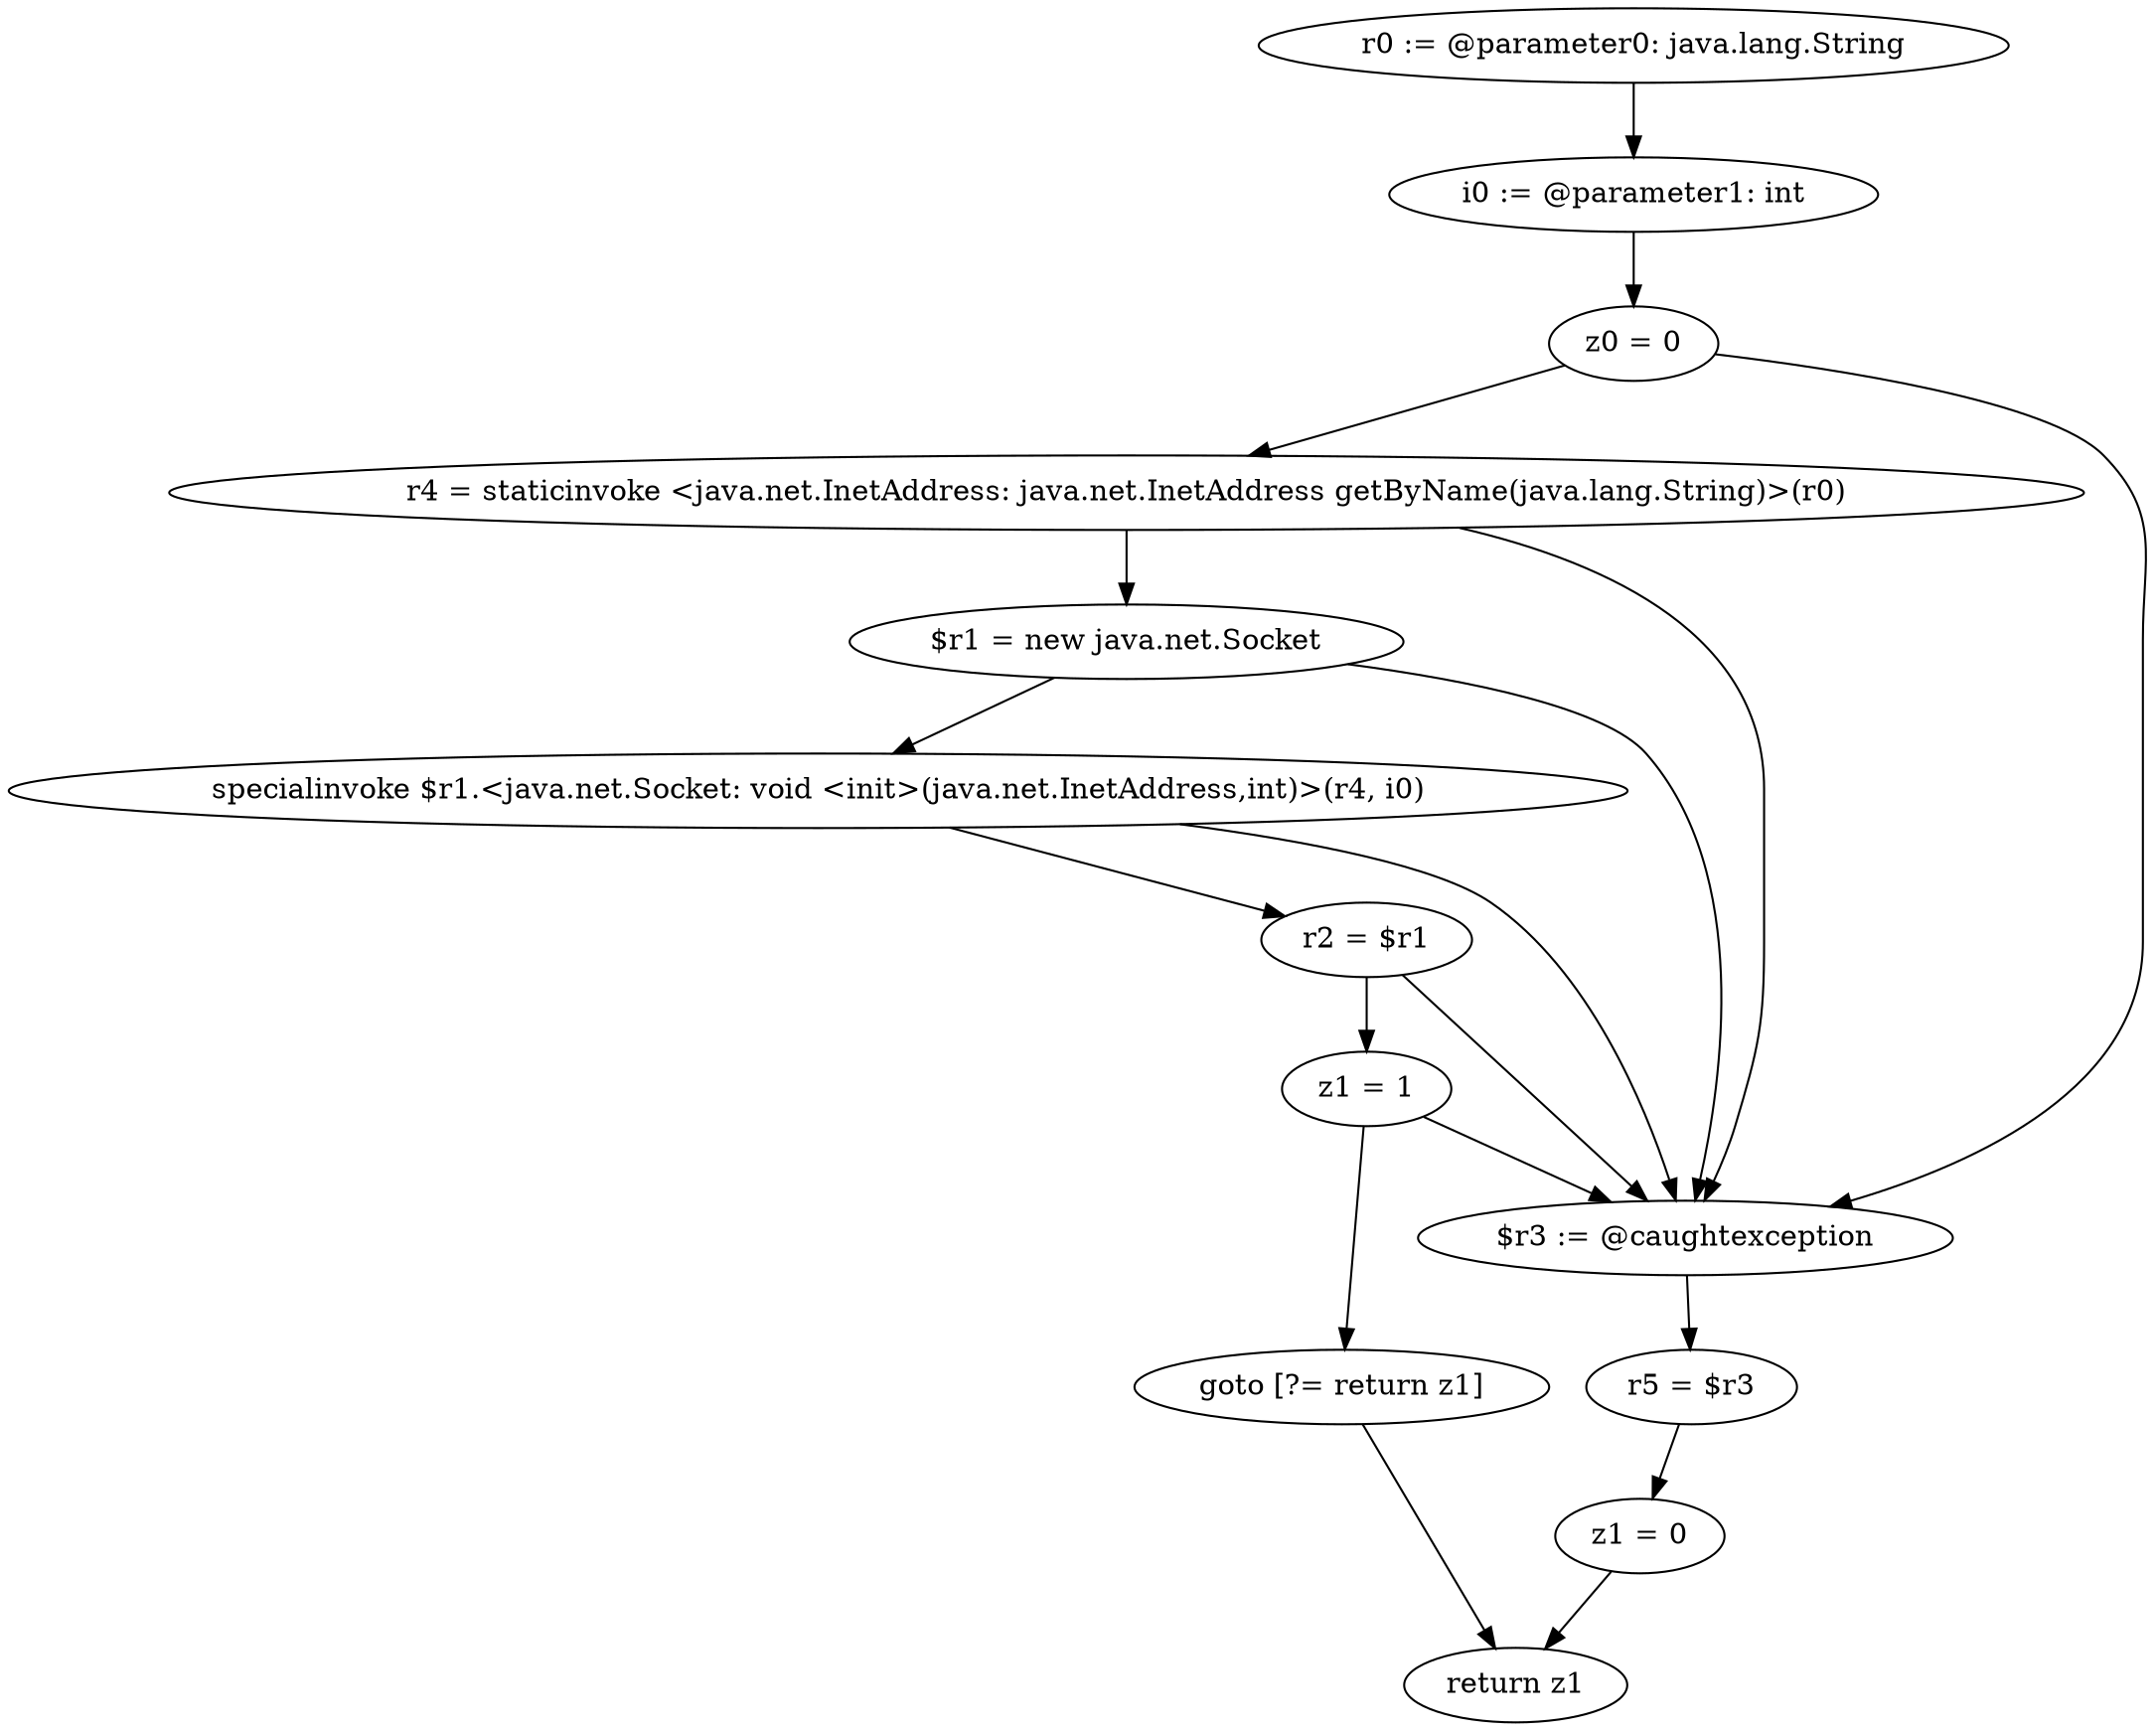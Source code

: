 digraph "unitGraph" {
    "r0 := @parameter0: java.lang.String"
    "i0 := @parameter1: int"
    "z0 = 0"
    "r4 = staticinvoke <java.net.InetAddress: java.net.InetAddress getByName(java.lang.String)>(r0)"
    "$r1 = new java.net.Socket"
    "specialinvoke $r1.<java.net.Socket: void <init>(java.net.InetAddress,int)>(r4, i0)"
    "r2 = $r1"
    "z1 = 1"
    "goto [?= return z1]"
    "$r3 := @caughtexception"
    "r5 = $r3"
    "z1 = 0"
    "return z1"
    "r0 := @parameter0: java.lang.String"->"i0 := @parameter1: int";
    "i0 := @parameter1: int"->"z0 = 0";
    "z0 = 0"->"r4 = staticinvoke <java.net.InetAddress: java.net.InetAddress getByName(java.lang.String)>(r0)";
    "z0 = 0"->"$r3 := @caughtexception";
    "r4 = staticinvoke <java.net.InetAddress: java.net.InetAddress getByName(java.lang.String)>(r0)"->"$r1 = new java.net.Socket";
    "r4 = staticinvoke <java.net.InetAddress: java.net.InetAddress getByName(java.lang.String)>(r0)"->"$r3 := @caughtexception";
    "$r1 = new java.net.Socket"->"specialinvoke $r1.<java.net.Socket: void <init>(java.net.InetAddress,int)>(r4, i0)";
    "$r1 = new java.net.Socket"->"$r3 := @caughtexception";
    "specialinvoke $r1.<java.net.Socket: void <init>(java.net.InetAddress,int)>(r4, i0)"->"r2 = $r1";
    "specialinvoke $r1.<java.net.Socket: void <init>(java.net.InetAddress,int)>(r4, i0)"->"$r3 := @caughtexception";
    "r2 = $r1"->"z1 = 1";
    "r2 = $r1"->"$r3 := @caughtexception";
    "z1 = 1"->"goto [?= return z1]";
    "z1 = 1"->"$r3 := @caughtexception";
    "goto [?= return z1]"->"return z1";
    "$r3 := @caughtexception"->"r5 = $r3";
    "r5 = $r3"->"z1 = 0";
    "z1 = 0"->"return z1";
}
